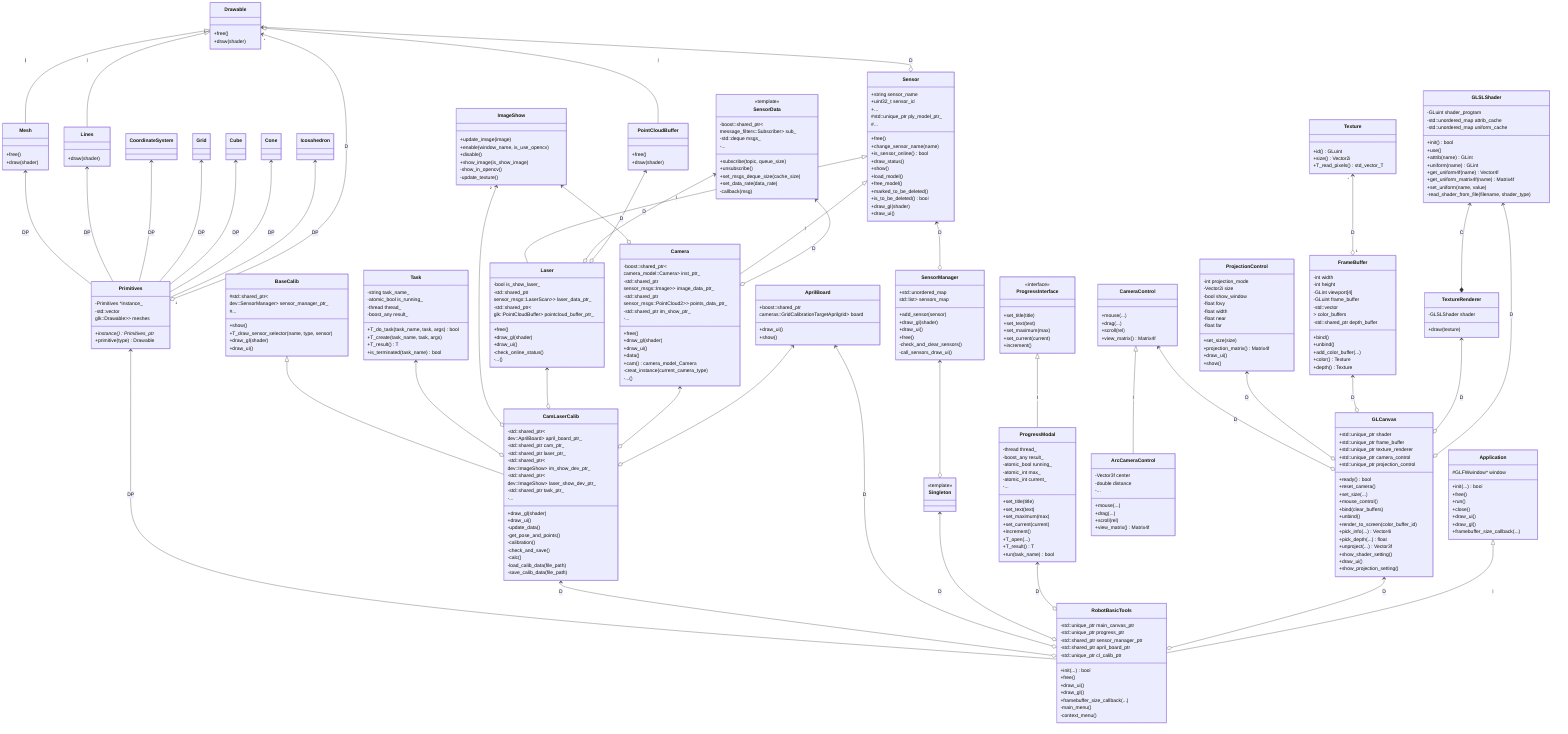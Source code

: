 classDiagram
class Application{
 %%GUI应用程序框架基类
 +init(...) bool
 +free()
 +run()
 +close()
 +draw_ui()
 +draw_gl()
 +framebuffer_size_callback(...)

 #GLFWwindow* window
}

class RobotBasicTools{
 %%机器基础工具应用程序
 +init(...) bool
 +free()
 +draw_ui()
 +draw_gl()
 +framebuffer_size_callback(...)

 -main_menu()
 -context_menu()

 -std::unique_ptr<guik::GLCanvas> main_canvas_ptr
 -std::unique_ptr<guik::ProgressModal> progress_ptr
 -std::shared_ptr<dev::SensorManager> sensor_manager_ptr
 -std::shared_ptr<dev::AprilBoard> april_board_ptr
 -std::unique_ptr<calibration::CamLaserCalib> cl_calib_ptr
}

class GLCanvas{
 %%处理openGL中相机模型，投影方式以及渲染显示
 +ready() bool
 +reset_camera()
 +set_size(...)
 +mouse_control()
 +bind(clear_buffers)
 +unbind()
 +render_to_screen(color_buffer_id)
 +pick_info(...) Vector4i
 +pick_depth(...) float
 +unproject(...) Vector3f
 +show_shader_setting()
 +draw_ui()
 +show_projection_setting()

 +std::unique_ptr<glk::GLSLShader> shader
 +std::unique_ptr<glk::FrameBuffer> frame_buffer
 +std::unique_ptr<glk::TextureRenderer> texture_renderer
 +std::unique_ptr<guik::CameraControl> camera_control
 +std::unique_ptr<guik::ProjectionControl> projection_control
}

class Singleton{
 %%单实例模板类
 <<template>>
}

SensorManager <--o Singleton


Application <|-- RobotBasicTools : I
GLCanvas <--o RobotBasicTools : D
ProgressModal <--o RobotBasicTools : D
Singleton <--o RobotBasicTools : D
AprilBoard <--o RobotBasicTools : D
CamLaserCalib <--o RobotBasicTools : D

GLSLShader <--o GLCanvas : D
TextureRenderer <--o GLCanvas : D
FrameBuffer <--o GLCanvas : D
ProjectionControl <--o GLCanvas : D
CameraControl <--o GLCanvas : D

class GLSLShader{
 %%openGL染色器控制操作
 +init() bool
 +use()
 +attrib(name) GLint
 +uniform(name) GLint
 +get_uniform4f(name) Vector4f
 +get_uniform_matrix4f(name) Matrix4f
 +set_uniform(name, value)

 -read_shader_from_file(filename, shader_type)

 -GLuint shader_program
 -std::unordered_map<std::string, GLint> attrib_cache
 -std::unordered_map<std::string, GLint> uniform_cache
}

class FrameBuffer{
 %%openGL帧缓存封装
 +bind()
 +unbind()
 +add_color_buffer(...)
 +color() Texture
 +depth() Texture

 -int width
 -int height
 -GLint viewport[4]
 -GLuint frame_buffer
 -std::vector<std::shared_ptr
 <Texture>> color_buffers
 -std::shared_ptr<Texture> depth_buffer
}

class Texture{
 %%openGL纹理封装
 +id() GLuint
 +size() Vector2i
 +T_read_pixels() std_vector_T
}

Texture "*" <--o "1" FrameBuffer : D

class TextureRenderer{
 %%openGL帧缓存显示控制
 +draw(texture)
 
 -GLSLShader shader
}

GLSLShader <--* TextureRenderer : C

class CameraControl{
 %%openGL相机控制基类
 +mouse(...)
 +drag(...)
 +scroll(rel)
 +view_matrix() Matrix4f
}

class ArcCameraControl{
 %%极坐标arctic相机控制模型
 +mouse(...)
 +drag(...)
 +scroll(rel)
 +view_matrix() Matrix4f
 
 -Vector3f center
 -double distance
 -...
}

CameraControl <|-- ArcCameraControl : I

class ProjectionControl{
 %%openGL投影控制
 +set_size(size)
 +projection_matrix() Matrix4f
 +draw_ui()
 +show()

 -int projection_mode
 -Vector2i size
 -bool show_window
 -float fovy
 -float width
 -float near
 -float far
}

class Drawable{
 %%openGL绘图对象抽象类
 +free()
 +draw(shader)
}

class Lines{
 %%openGL直线对象
 +draw(shader)
}

class Mesh{
 %%openGL_mesh对象
 +free()
 +draw(shader)
}

class PointCloudBuffer{
 %%openGL点云对象
 +free()
 +draw(shader)
}

Drawable <|-- Lines : I
Drawable <|-- Mesh : I
Drawable <|-- PointCloudBuffer : I

class Primitives{
 %%openGL图元工厂类
 +instance()* Primitives_ptr
 +primitive(type) Drawable

 -Primitives *instance_
 -std::vector<std::shared_ptr<
 glk::Drawable>> meshes
}

class Icosahedron{
 %%二十面体
}

class Cube{
 %%立方体
}

class Cone{
 %%椎体
}

class Grid{
 %%栅格
}

class CoordinateSystem{
 %%坐标系
}

Drawable "*" <--o "1" Primitives : D

Icosahedron <-- Primitives : DP
Cone <-- Primitives : DP
Cube <-- Primitives : DP
Grid <-- Primitives : DP
CoordinateSystem <-- Primitives : DP
Lines <-- Primitives : DP
Mesh <-- Primitives : DP

Primitives <-- RobotBasicTools : DP

class ProgressInterface{
 %%GUI进度条接口
 <<interface>>
 +set_title(title)
 +set_text(text)
 +set_maximum(max)
 +set_current(current)
 +increment()
}

class ProgressModal{
 %%GUI进度条模块
 +set_title(title)
 +set_text(text)
 +set_maximum(max)
 +set_current(current)
 +increment()
 +T_open(...)
 +T_result() T
 +run(task_name) bool

 -thread thread_
 -boost_any result_
 -atomic_bool running_
 -atomic_int max_
 -atomic_int current_
 -...
}

ProgressInterface <|-- ProgressModal : I

class Sensor{
 %%传感器抽象类
 +free()
 +change_sensor_name(name)
 +is_sensor_online() bool
 +draw_status()
 +show()
 +load_model()
 +free_model()
 +marked_to_be_deleted()
 +is_to_be_deleted() bool
 +draw_gl(shader)
 +draw_ui()

 +string sensor_name
 +uint32_t sensor_id
 +...

 #std::unique_ptr<glk::Drawable> ply_model_ptr_
 #...
}

class SensorManager{
 %%传感器管理器
 +add_sensor(sensor)
 +draw_gl(shader)
 +draw_ui()
 +free()

 +std::unordered_map<dev::SENSOR_TYPE, 
 std::list<dev::Sensor::Ptr>> sensors_map

 -check_and_clear_sensors()
 -call_sensors_draw_ui()
}

Drawable <--o Sensor : D
Sensor <--o SensorManager : D

class SensorData{
 %%传感器数据抽象类
 <<template>>
 +subscribe(topic, queue_size)
 +unsubscribe()
 +set_msgs_deque_size(cache_size)
 +set_data_rate(data_rate)

 -callback(msg)

 -boost::shared_ptr<
 message_filters::Subscriber<M>> sub_
 -std::deque<MConstPtr> msgs_
 -...
}

class Laser{
 %%激光传感器封装
 +free()
 +draw_gl(shader)
 +draw_ui()

 -check_online_status()
 -...()

 -bool is_show_laser_
 -std::shared_ptr<SensorData<
 sensor_msgs::LaserScan>> laser_data_ptr_
 -std::shared_ptr<
 glk::PointCloudBuffer> pointcloud_buffer_ptr_
}

class Camera{
 %%相机传感器封装
 +free()
 +draw_gl(shader)
 +draw_ui()
 +data()
 +cam() camera_model_Camera
 -creat_instance(current_camera_type)
 -...()

 -boost::shared_ptr<
 camera_model::Camera> inst_ptr_
 -std::shared_ptr<SensorData<
 sensor_msgs::Image>> image_data_ptr_
 -std::shared_ptr<SensorData<
 sensor_msgs::PointCloud2>> points_data_ptr_
 -std::shared_ptr<dev::ImageShow> im_show_ptr_
 -...

}

class ImageShow{
 %%图像显示封装
 +update_image(image)
 +enable(window_name, is_use_opencv)
 +disable()
 +show_image(is_show_image)

 -show_in_opencv()
 -update_texture()

}

PointCloudBuffer <--o Laser : D
SensorData <--o Laser : D
SensorData <--o Camera : D
Sensor <|-- Laser : I
Sensor <|-- Camera : I
ImageShow <--o Camera

class AprilBoard{
 %%标定板封装
 +draw_ui()
 +show()
 +boost::shared_ptr<aslam::
 cameras::GridCalibrationTargetAprilgrid> board
}

class BaseCalib{
 %%标定基础类
 +show()
 +T_draw_sensor_selector(name, type, sensor)
 +draw_gl(shader)
 +draw_ui()

 #std::shared_ptr<
 dev::SensorManager> sensor_manager_ptr_
 #...
}

class CamLaserCalib{
 %%相机与单线激光标定类 
 +draw_gl(shader)
 +draw_ui()

 -update_data()
 -get_pose_and_points()
 -calibration()
 -check_and_save()
 -calc()
 -load_calib_data(file_path)
 -save_calib_data(file_path)

 -std::shared_ptr<
 dev::AprilBoard> april_board_ptr_
 -std::shared_ptr<dev::Camera> cam_ptr_
 -std::shared_ptr<dev::Laser> laser_ptr_
 -std::shared_ptr<
 dev::ImageShow> im_show_dev_ptr_
 -std::shared_ptr<
 dev::ImageShow> laser_show_dev_ptr_
 -std::shared_ptr<Task> task_ptr_
 -...
}


AprilBoard <--o CamLaserCalib
Camera <--o CamLaserCalib
Laser <--o CamLaserCalib
ImageShow "2" <--o CamLaserCalib
Task <--o CamLaserCalib
BaseCalib <|-- CamLaserCalib

class Task{
 %%标定流程后台任务抽象类
 +T_do_task(task_name, task, args) bool
 +T_create(task_name, task, args)
 +T_result() T
 +is_terminated(task_name) bool

 -string task_name_
 -atomic_bool is_running_
 -thread thread_
 -boost_any result_
}